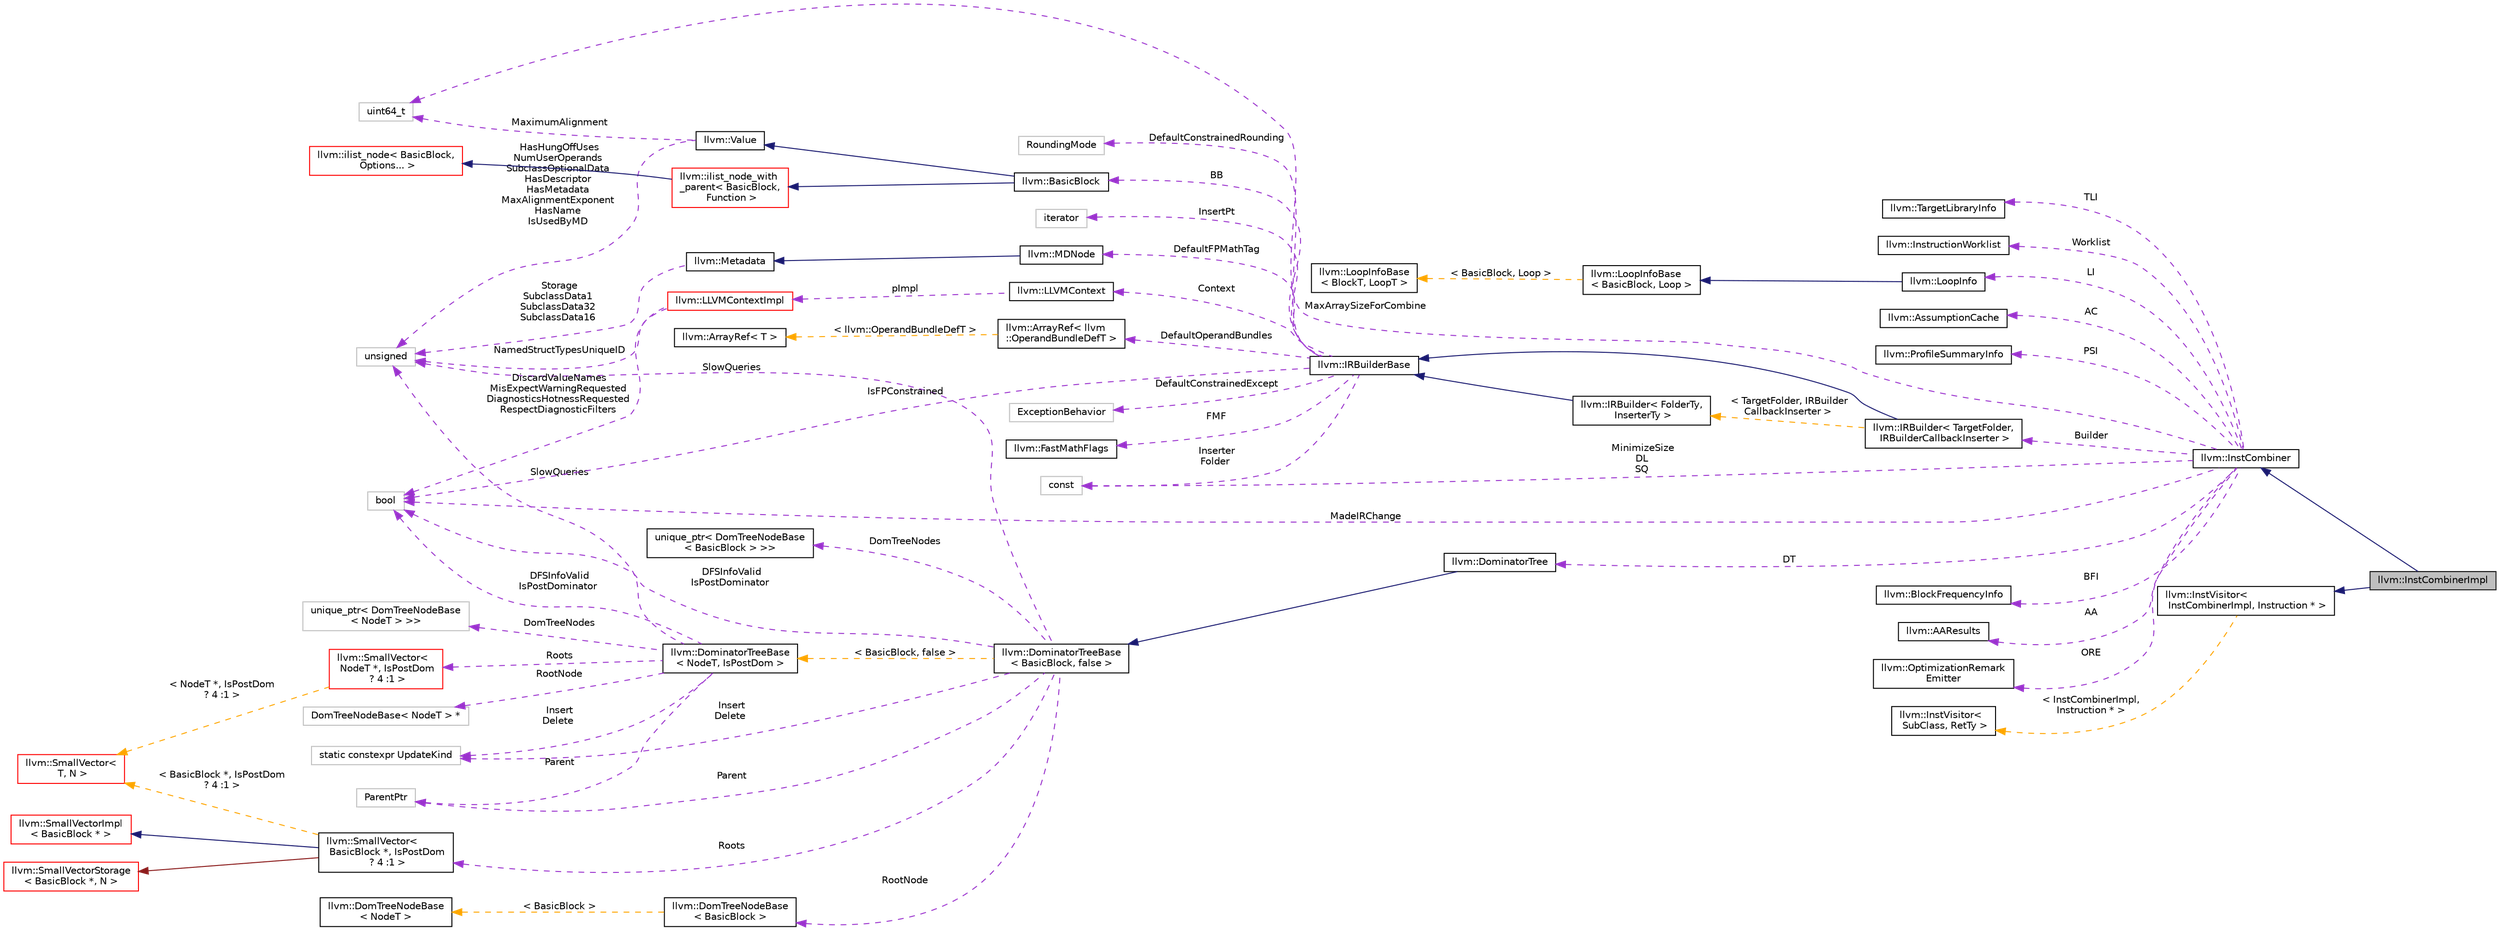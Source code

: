 digraph "llvm::InstCombinerImpl"
{
 // LATEX_PDF_SIZE
  bgcolor="transparent";
  edge [fontname="Helvetica",fontsize="10",labelfontname="Helvetica",labelfontsize="10"];
  node [fontname="Helvetica",fontsize="10",shape=record];
  rankdir="LR";
  Node1 [label="llvm::InstCombinerImpl",height=0.2,width=0.4,color="black", fillcolor="grey75", style="filled", fontcolor="black",tooltip=" "];
  Node2 -> Node1 [dir="back",color="midnightblue",fontsize="10",style="solid",fontname="Helvetica"];
  Node2 [label="llvm::InstCombiner",height=0.2,width=0.4,color="black",URL="$classllvm_1_1InstCombiner.html",tooltip="The core instruction combiner logic."];
  Node3 -> Node2 [dir="back",color="darkorchid3",fontsize="10",style="dashed",label=" AC" ,fontname="Helvetica"];
  Node3 [label="llvm::AssumptionCache",height=0.2,width=0.4,color="black",URL="$classllvm_1_1AssumptionCache.html",tooltip="A cache of @llvm.assume calls within a function."];
  Node4 -> Node2 [dir="back",color="darkorchid3",fontsize="10",style="dashed",label=" PSI" ,fontname="Helvetica"];
  Node4 [label="llvm::ProfileSummaryInfo",height=0.2,width=0.4,color="black",URL="$classllvm_1_1ProfileSummaryInfo.html",tooltip="Analysis providing profile information."];
  Node5 -> Node2 [dir="back",color="darkorchid3",fontsize="10",style="dashed",label=" Builder" ,fontname="Helvetica"];
  Node5 [label="llvm::IRBuilder\< TargetFolder,\l IRBuilderCallbackInserter \>",height=0.2,width=0.4,color="black",URL="$classllvm_1_1IRBuilder.html",tooltip=" "];
  Node6 -> Node5 [dir="back",color="midnightblue",fontsize="10",style="solid",fontname="Helvetica"];
  Node6 [label="llvm::IRBuilderBase",height=0.2,width=0.4,color="black",URL="$classllvm_1_1IRBuilderBase.html",tooltip="Common base class shared among various IRBuilders."];
  Node7 -> Node6 [dir="back",color="darkorchid3",fontsize="10",style="dashed",label=" DefaultConstrainedRounding" ,fontname="Helvetica"];
  Node7 [label="RoundingMode",height=0.2,width=0.4,color="grey75",tooltip=" "];
  Node8 -> Node6 [dir="back",color="darkorchid3",fontsize="10",style="dashed",label=" DefaultOperandBundles" ,fontname="Helvetica"];
  Node8 [label="llvm::ArrayRef\< llvm\l::OperandBundleDefT \>",height=0.2,width=0.4,color="black",URL="$classllvm_1_1ArrayRef.html",tooltip=" "];
  Node9 -> Node8 [dir="back",color="orange",fontsize="10",style="dashed",label=" \< llvm::OperandBundleDefT \>" ,fontname="Helvetica"];
  Node9 [label="llvm::ArrayRef\< T \>",height=0.2,width=0.4,color="black",URL="$classllvm_1_1ArrayRef.html",tooltip="ArrayRef - Represent a constant reference to an array (0 or more elements consecutively in memory),..."];
  Node10 -> Node6 [dir="back",color="darkorchid3",fontsize="10",style="dashed",label=" InsertPt" ,fontname="Helvetica"];
  Node10 [label="iterator",height=0.2,width=0.4,color="grey75",tooltip=" "];
  Node11 -> Node6 [dir="back",color="darkorchid3",fontsize="10",style="dashed",label=" BB" ,fontname="Helvetica"];
  Node11 [label="llvm::BasicBlock",height=0.2,width=0.4,color="black",URL="$classllvm_1_1BasicBlock.html",tooltip="LLVM Basic Block Representation."];
  Node12 -> Node11 [dir="back",color="midnightblue",fontsize="10",style="solid",fontname="Helvetica"];
  Node12 [label="llvm::Value",height=0.2,width=0.4,color="black",URL="$classllvm_1_1Value.html",tooltip="LLVM Value Representation."];
  Node13 -> Node12 [dir="back",color="darkorchid3",fontsize="10",style="dashed",label=" MaximumAlignment" ,fontname="Helvetica"];
  Node13 [label="uint64_t",height=0.2,width=0.4,color="grey75",tooltip=" "];
  Node14 -> Node12 [dir="back",color="darkorchid3",fontsize="10",style="dashed",label=" HasHungOffUses\nNumUserOperands\nSubclassOptionalData\nHasDescriptor\nHasMetadata\nMaxAlignmentExponent\nHasName\nIsUsedByMD" ,fontname="Helvetica"];
  Node14 [label="unsigned",height=0.2,width=0.4,color="grey75",tooltip=" "];
  Node15 -> Node11 [dir="back",color="midnightblue",fontsize="10",style="solid",fontname="Helvetica"];
  Node15 [label="llvm::ilist_node_with\l_parent\< BasicBlock,\l Function \>",height=0.2,width=0.4,color="red",URL="$classllvm_1_1ilist__node__with__parent.html",tooltip=" "];
  Node16 -> Node15 [dir="back",color="midnightblue",fontsize="10",style="solid",fontname="Helvetica"];
  Node16 [label="llvm::ilist_node\< BasicBlock,\l Options... \>",height=0.2,width=0.4,color="red",URL="$classllvm_1_1ilist__node.html",tooltip=" "];
  Node28 -> Node6 [dir="back",color="darkorchid3",fontsize="10",style="dashed",label=" IsFPConstrained" ,fontname="Helvetica"];
  Node28 [label="bool",height=0.2,width=0.4,color="grey75",tooltip=" "];
  Node29 -> Node6 [dir="back",color="darkorchid3",fontsize="10",style="dashed",label=" Context" ,fontname="Helvetica"];
  Node29 [label="llvm::LLVMContext",height=0.2,width=0.4,color="black",URL="$classllvm_1_1LLVMContext.html",tooltip="This is an important class for using LLVM in a threaded context."];
  Node30 -> Node29 [dir="back",color="darkorchid3",fontsize="10",style="dashed",label=" pImpl" ,fontname="Helvetica"];
  Node30 [label="llvm::LLVMContextImpl",height=0.2,width=0.4,color="red",URL="$classllvm_1_1LLVMContextImpl.html",tooltip=" "];
  Node28 -> Node30 [dir="back",color="darkorchid3",fontsize="10",style="dashed",label=" DiscardValueNames\nMisExpectWarningRequested\nDiagnosticsHotnessRequested\nRespectDiagnosticFilters" ,fontname="Helvetica"];
  Node14 -> Node30 [dir="back",color="darkorchid3",fontsize="10",style="dashed",label=" NamedStructTypesUniqueID" ,fontname="Helvetica"];
  Node156 -> Node6 [dir="back",color="darkorchid3",fontsize="10",style="dashed",label=" DefaultConstrainedExcept" ,fontname="Helvetica"];
  Node156 [label="ExceptionBehavior",height=0.2,width=0.4,color="grey75",tooltip=" "];
  Node157 -> Node6 [dir="back",color="darkorchid3",fontsize="10",style="dashed",label=" FMF" ,fontname="Helvetica"];
  Node157 [label="llvm::FastMathFlags",height=0.2,width=0.4,color="black",URL="$classllvm_1_1FastMathFlags.html",tooltip="Convenience struct for specifying and reasoning about fast-math flags."];
  Node158 -> Node6 [dir="back",color="darkorchid3",fontsize="10",style="dashed",label=" DefaultFPMathTag" ,fontname="Helvetica"];
  Node158 [label="llvm::MDNode",height=0.2,width=0.4,color="black",URL="$classllvm_1_1MDNode.html",tooltip="Metadata node."];
  Node159 -> Node158 [dir="back",color="midnightblue",fontsize="10",style="solid",fontname="Helvetica"];
  Node159 [label="llvm::Metadata",height=0.2,width=0.4,color="black",URL="$classllvm_1_1Metadata.html",tooltip="Root of the metadata hierarchy."];
  Node14 -> Node159 [dir="back",color="darkorchid3",fontsize="10",style="dashed",label=" Storage\nSubclassData1\nSubclassData32\nSubclassData16" ,fontname="Helvetica"];
  Node51 -> Node6 [dir="back",color="darkorchid3",fontsize="10",style="dashed",label=" Inserter\nFolder" ,fontname="Helvetica"];
  Node51 [label="const",height=0.2,width=0.4,color="grey75",tooltip=" "];
  Node160 -> Node5 [dir="back",color="orange",fontsize="10",style="dashed",label=" \< TargetFolder, IRBuilder\lCallbackInserter \>" ,fontname="Helvetica"];
  Node160 [label="llvm::IRBuilder\< FolderTy,\l InserterTy \>",height=0.2,width=0.4,color="black",URL="$classllvm_1_1IRBuilder.html",tooltip="This provides a uniform API for creating instructions and inserting them into a basic block: either a..."];
  Node6 -> Node160 [dir="back",color="midnightblue",fontsize="10",style="solid",fontname="Helvetica"];
  Node13 -> Node2 [dir="back",color="darkorchid3",fontsize="10",style="dashed",label=" MaxArraySizeForCombine" ,fontname="Helvetica"];
  Node161 -> Node2 [dir="back",color="darkorchid3",fontsize="10",style="dashed",label=" BFI" ,fontname="Helvetica"];
  Node161 [label="llvm::BlockFrequencyInfo",height=0.2,width=0.4,color="black",URL="$classllvm_1_1BlockFrequencyInfo.html",tooltip="BlockFrequencyInfo pass uses BlockFrequencyInfoImpl implementation to estimate IR basic block frequen..."];
  Node162 -> Node2 [dir="back",color="darkorchid3",fontsize="10",style="dashed",label=" AA" ,fontname="Helvetica"];
  Node162 [label="llvm::AAResults",height=0.2,width=0.4,color="black",URL="$classllvm_1_1AAResults.html",tooltip=" "];
  Node163 -> Node2 [dir="back",color="darkorchid3",fontsize="10",style="dashed",label=" ORE" ,fontname="Helvetica"];
  Node163 [label="llvm::OptimizationRemark\lEmitter",height=0.2,width=0.4,color="black",URL="$classllvm_1_1OptimizationRemarkEmitter.html",tooltip="The optimization diagnostic interface."];
  Node164 -> Node2 [dir="back",color="darkorchid3",fontsize="10",style="dashed",label=" TLI" ,fontname="Helvetica"];
  Node164 [label="llvm::TargetLibraryInfo",height=0.2,width=0.4,color="black",URL="$classllvm_1_1TargetLibraryInfo.html",tooltip="Provides information about what library functions are available for the current target."];
  Node28 -> Node2 [dir="back",color="darkorchid3",fontsize="10",style="dashed",label=" MadeIRChange" ,fontname="Helvetica"];
  Node165 -> Node2 [dir="back",color="darkorchid3",fontsize="10",style="dashed",label=" DT" ,fontname="Helvetica"];
  Node165 [label="llvm::DominatorTree",height=0.2,width=0.4,color="black",URL="$classllvm_1_1DominatorTree.html",tooltip="Concrete subclass of DominatorTreeBase that is used to compute a normal dominator tree."];
  Node166 -> Node165 [dir="back",color="midnightblue",fontsize="10",style="solid",fontname="Helvetica"];
  Node166 [label="llvm::DominatorTreeBase\l\< BasicBlock, false \>",height=0.2,width=0.4,color="black",URL="$classllvm_1_1DominatorTreeBase.html",tooltip=" "];
  Node167 -> Node166 [dir="back",color="darkorchid3",fontsize="10",style="dashed",label=" Parent" ,fontname="Helvetica"];
  Node167 [label="ParentPtr",height=0.2,width=0.4,color="grey75",tooltip=" "];
  Node168 -> Node166 [dir="back",color="darkorchid3",fontsize="10",style="dashed",label=" Roots" ,fontname="Helvetica"];
  Node168 [label="llvm::SmallVector\<\l BasicBlock *, IsPostDom\l ? 4 :1 \>",height=0.2,width=0.4,color="black",URL="$classllvm_1_1SmallVector.html",tooltip=" "];
  Node169 -> Node168 [dir="back",color="midnightblue",fontsize="10",style="solid",fontname="Helvetica"];
  Node169 [label="llvm::SmallVectorImpl\l\< BasicBlock * \>",height=0.2,width=0.4,color="red",URL="$classllvm_1_1SmallVectorImpl.html",tooltip=" "];
  Node171 -> Node168 [dir="back",color="firebrick4",fontsize="10",style="solid",fontname="Helvetica"];
  Node171 [label="llvm::SmallVectorStorage\l\< BasicBlock *, N \>",height=0.2,width=0.4,color="red",URL="$structllvm_1_1SmallVectorStorage.html",tooltip=" "];
  Node174 -> Node168 [dir="back",color="orange",fontsize="10",style="dashed",label=" \< BasicBlock *, IsPostDom\l ? 4 :1 \>" ,fontname="Helvetica"];
  Node174 [label="llvm::SmallVector\<\l T, N \>",height=0.2,width=0.4,color="red",URL="$classllvm_1_1SmallVector.html",tooltip="This is a 'vector' (really, a variable-sized array), optimized for the case when the array is small."];
  Node28 -> Node166 [dir="back",color="darkorchid3",fontsize="10",style="dashed",label=" DFSInfoValid\nIsPostDominator" ,fontname="Helvetica"];
  Node176 -> Node166 [dir="back",color="darkorchid3",fontsize="10",style="dashed",label=" RootNode" ,fontname="Helvetica"];
  Node176 [label="llvm::DomTreeNodeBase\l\< BasicBlock \>",height=0.2,width=0.4,color="black",URL="$classllvm_1_1DomTreeNodeBase.html",tooltip=" "];
  Node177 -> Node176 [dir="back",color="orange",fontsize="10",style="dashed",label=" \< BasicBlock \>" ,fontname="Helvetica"];
  Node177 [label="llvm::DomTreeNodeBase\l\< NodeT \>",height=0.2,width=0.4,color="black",URL="$classllvm_1_1DomTreeNodeBase.html",tooltip="Base class for the actual dominator tree node."];
  Node14 -> Node166 [dir="back",color="darkorchid3",fontsize="10",style="dashed",label=" SlowQueries" ,fontname="Helvetica"];
  Node178 -> Node166 [dir="back",color="darkorchid3",fontsize="10",style="dashed",label=" Insert\nDelete" ,fontname="Helvetica"];
  Node178 [label="static constexpr UpdateKind",height=0.2,width=0.4,color="grey75",tooltip=" "];
  Node179 -> Node166 [dir="back",color="darkorchid3",fontsize="10",style="dashed",label=" DomTreeNodes" ,fontname="Helvetica"];
  Node179 [label="unique_ptr\< DomTreeNodeBase\l\< BasicBlock \> \>\>",height=0.2,width=0.4,color="black",URL="$classDenseMap_3_01BasicBlock_01_5_00_01std_1_1unique__ptr_3_01DomTreeNodeBase_3_01BasicBlock_01_4_01_4_4.html",tooltip=" "];
  Node180 -> Node166 [dir="back",color="orange",fontsize="10",style="dashed",label=" \< BasicBlock, false \>" ,fontname="Helvetica"];
  Node180 [label="llvm::DominatorTreeBase\l\< NodeT, IsPostDom \>",height=0.2,width=0.4,color="black",URL="$classllvm_1_1DominatorTreeBase.html",tooltip="Core dominator tree base class."];
  Node181 -> Node180 [dir="back",color="darkorchid3",fontsize="10",style="dashed",label=" RootNode" ,fontname="Helvetica"];
  Node181 [label="DomTreeNodeBase\< NodeT \> *",height=0.2,width=0.4,color="grey75",tooltip=" "];
  Node182 -> Node180 [dir="back",color="darkorchid3",fontsize="10",style="dashed",label=" DomTreeNodes" ,fontname="Helvetica"];
  Node182 [label="unique_ptr\< DomTreeNodeBase\l\< NodeT \> \>\>",height=0.2,width=0.4,color="grey75",tooltip=" "];
  Node167 -> Node180 [dir="back",color="darkorchid3",fontsize="10",style="dashed",label=" Parent" ,fontname="Helvetica"];
  Node183 -> Node180 [dir="back",color="darkorchid3",fontsize="10",style="dashed",label=" Roots" ,fontname="Helvetica"];
  Node183 [label="llvm::SmallVector\<\l NodeT *, IsPostDom\l ? 4 :1 \>",height=0.2,width=0.4,color="red",URL="$classllvm_1_1SmallVector.html",tooltip=" "];
  Node174 -> Node183 [dir="back",color="orange",fontsize="10",style="dashed",label=" \< NodeT *, IsPostDom\l ? 4 :1 \>" ,fontname="Helvetica"];
  Node28 -> Node180 [dir="back",color="darkorchid3",fontsize="10",style="dashed",label=" DFSInfoValid\nIsPostDominator" ,fontname="Helvetica"];
  Node14 -> Node180 [dir="back",color="darkorchid3",fontsize="10",style="dashed",label=" SlowQueries" ,fontname="Helvetica"];
  Node178 -> Node180 [dir="back",color="darkorchid3",fontsize="10",style="dashed",label=" Insert\nDelete" ,fontname="Helvetica"];
  Node186 -> Node2 [dir="back",color="darkorchid3",fontsize="10",style="dashed",label=" Worklist" ,fontname="Helvetica"];
  Node186 [label="llvm::InstructionWorklist",height=0.2,width=0.4,color="black",URL="$classllvm_1_1InstructionWorklist.html",tooltip="InstructionWorklist - This is the worklist management logic for InstCombine and other simplification ..."];
  Node187 -> Node2 [dir="back",color="darkorchid3",fontsize="10",style="dashed",label=" LI" ,fontname="Helvetica"];
  Node187 [label="llvm::LoopInfo",height=0.2,width=0.4,color="black",URL="$classllvm_1_1LoopInfo.html",tooltip=" "];
  Node188 -> Node187 [dir="back",color="midnightblue",fontsize="10",style="solid",fontname="Helvetica"];
  Node188 [label="llvm::LoopInfoBase\l\< BasicBlock, Loop \>",height=0.2,width=0.4,color="black",URL="$classllvm_1_1LoopInfoBase.html",tooltip=" "];
  Node189 -> Node188 [dir="back",color="orange",fontsize="10",style="dashed",label=" \< BasicBlock, Loop \>" ,fontname="Helvetica"];
  Node189 [label="llvm::LoopInfoBase\l\< BlockT, LoopT \>",height=0.2,width=0.4,color="black",URL="$classllvm_1_1LoopInfoBase.html",tooltip="This class builds and contains all of the top-level loop structures in the specified function."];
  Node51 -> Node2 [dir="back",color="darkorchid3",fontsize="10",style="dashed",label=" MinimizeSize\nDL\nSQ" ,fontname="Helvetica"];
  Node190 -> Node1 [dir="back",color="midnightblue",fontsize="10",style="solid",fontname="Helvetica"];
  Node190 [label="llvm::InstVisitor\<\l InstCombinerImpl, Instruction * \>",height=0.2,width=0.4,color="black",URL="$classllvm_1_1InstVisitor.html",tooltip=" "];
  Node191 -> Node190 [dir="back",color="orange",fontsize="10",style="dashed",label=" \< InstCombinerImpl,\l Instruction * \>" ,fontname="Helvetica"];
  Node191 [label="llvm::InstVisitor\<\l SubClass, RetTy \>",height=0.2,width=0.4,color="black",URL="$classllvm_1_1InstVisitor.html",tooltip="Base class for instruction visitors."];
}
